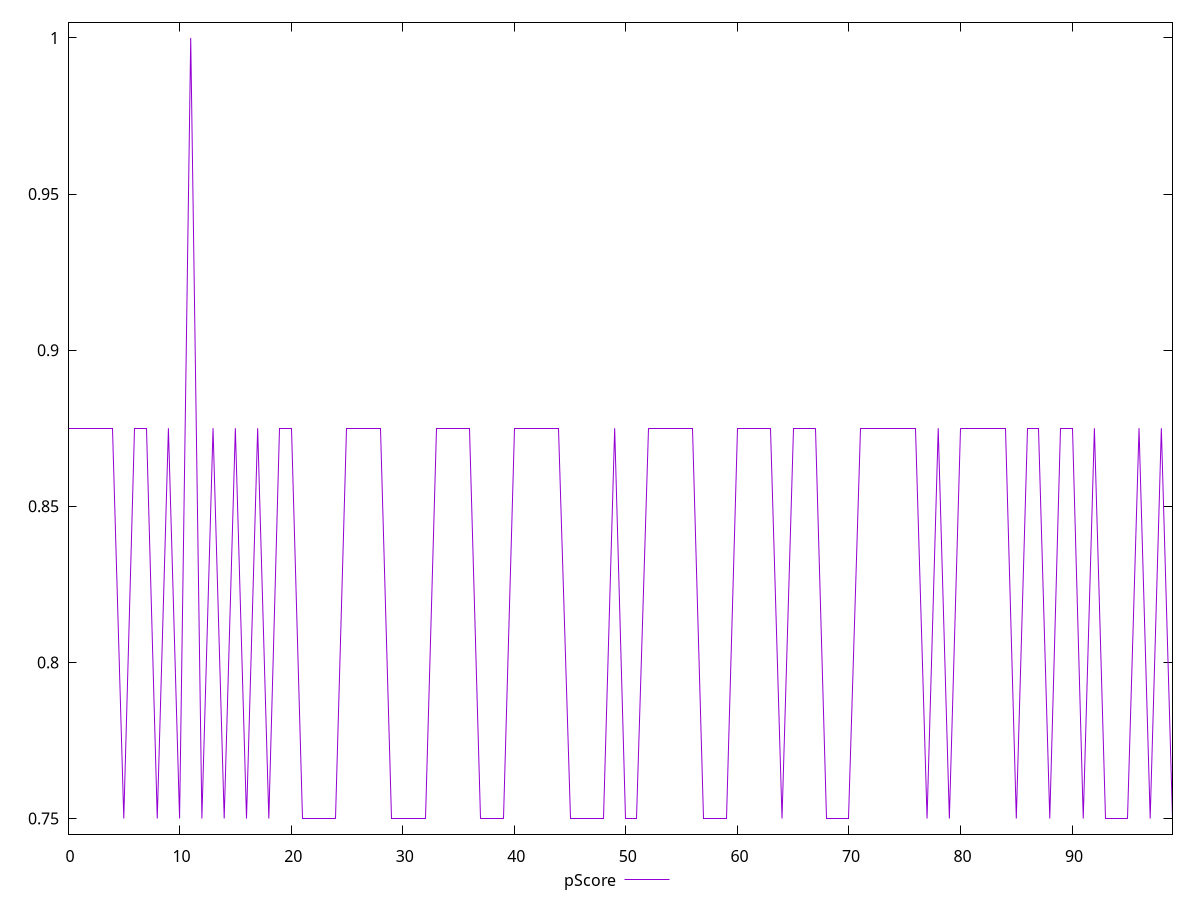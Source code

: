 reset

$pScore <<EOF
0 0.875
1 0.875
2 0.875
3 0.875
4 0.875
5 0.75
6 0.875
7 0.875
8 0.75
9 0.875
10 0.75
11 1
12 0.75
13 0.875
14 0.75
15 0.875
16 0.75
17 0.875
18 0.75
19 0.875
20 0.875
21 0.75
22 0.75
23 0.75
24 0.75
25 0.875
26 0.875
27 0.875
28 0.875
29 0.75
30 0.75
31 0.75
32 0.75
33 0.875
34 0.875
35 0.875
36 0.875
37 0.75
38 0.75
39 0.75
40 0.875
41 0.875
42 0.875
43 0.875
44 0.875
45 0.75
46 0.75
47 0.75
48 0.75
49 0.875
50 0.75
51 0.75
52 0.875
53 0.875
54 0.875
55 0.875
56 0.875
57 0.75
58 0.75
59 0.75
60 0.875
61 0.875
62 0.875
63 0.875
64 0.75
65 0.875
66 0.875
67 0.875
68 0.75
69 0.75
70 0.75
71 0.875
72 0.875
73 0.875
74 0.875
75 0.875
76 0.875
77 0.75
78 0.875
79 0.75
80 0.875
81 0.875
82 0.875
83 0.875
84 0.875
85 0.75
86 0.875
87 0.875
88 0.75
89 0.875
90 0.875
91 0.75
92 0.875
93 0.75
94 0.75
95 0.75
96 0.875
97 0.75
98 0.875
99 0.75
EOF

set key outside below
set xrange [0:99]
set yrange [0.745:1.005]
set trange [0.745:1.005]
set terminal svg size 640, 500 enhanced background rgb 'white'
set output "report_00017_2021-02-10T15-08-03.406Z/offscreen-images/samples/pages/pScore/values.svg"

plot $pScore title "pScore" with line

reset
